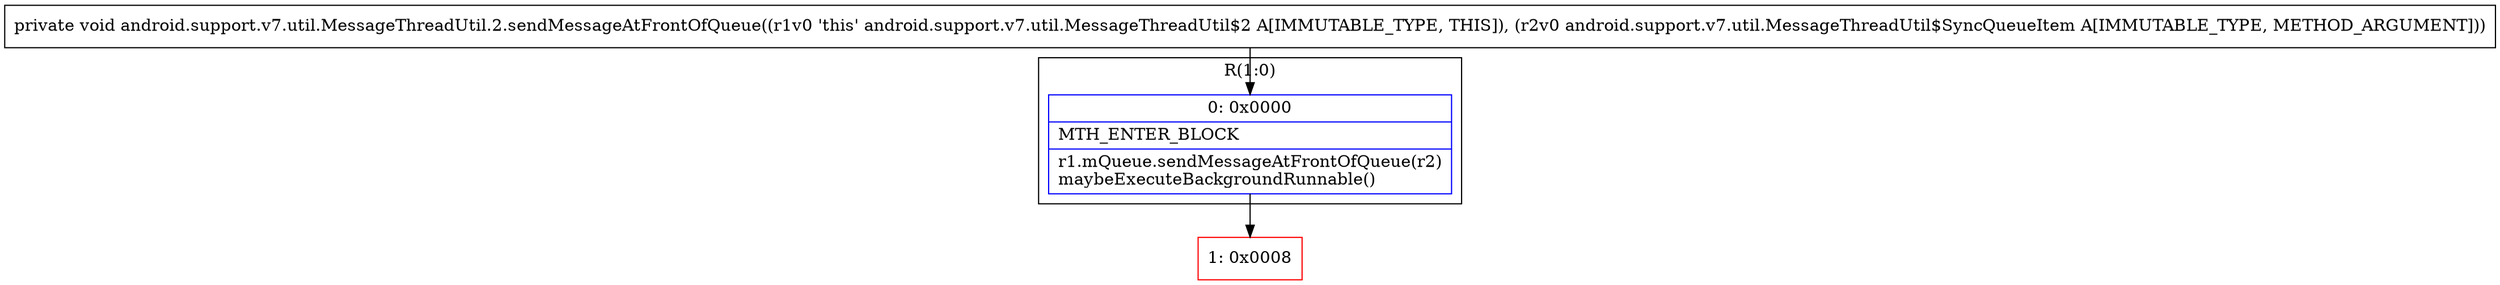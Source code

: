 digraph "CFG forandroid.support.v7.util.MessageThreadUtil.2.sendMessageAtFrontOfQueue(Landroid\/support\/v7\/util\/MessageThreadUtil$SyncQueueItem;)V" {
subgraph cluster_Region_291596137 {
label = "R(1:0)";
node [shape=record,color=blue];
Node_0 [shape=record,label="{0\:\ 0x0000|MTH_ENTER_BLOCK\l|r1.mQueue.sendMessageAtFrontOfQueue(r2)\lmaybeExecuteBackgroundRunnable()\l}"];
}
Node_1 [shape=record,color=red,label="{1\:\ 0x0008}"];
MethodNode[shape=record,label="{private void android.support.v7.util.MessageThreadUtil.2.sendMessageAtFrontOfQueue((r1v0 'this' android.support.v7.util.MessageThreadUtil$2 A[IMMUTABLE_TYPE, THIS]), (r2v0 android.support.v7.util.MessageThreadUtil$SyncQueueItem A[IMMUTABLE_TYPE, METHOD_ARGUMENT])) }"];
MethodNode -> Node_0;
Node_0 -> Node_1;
}

